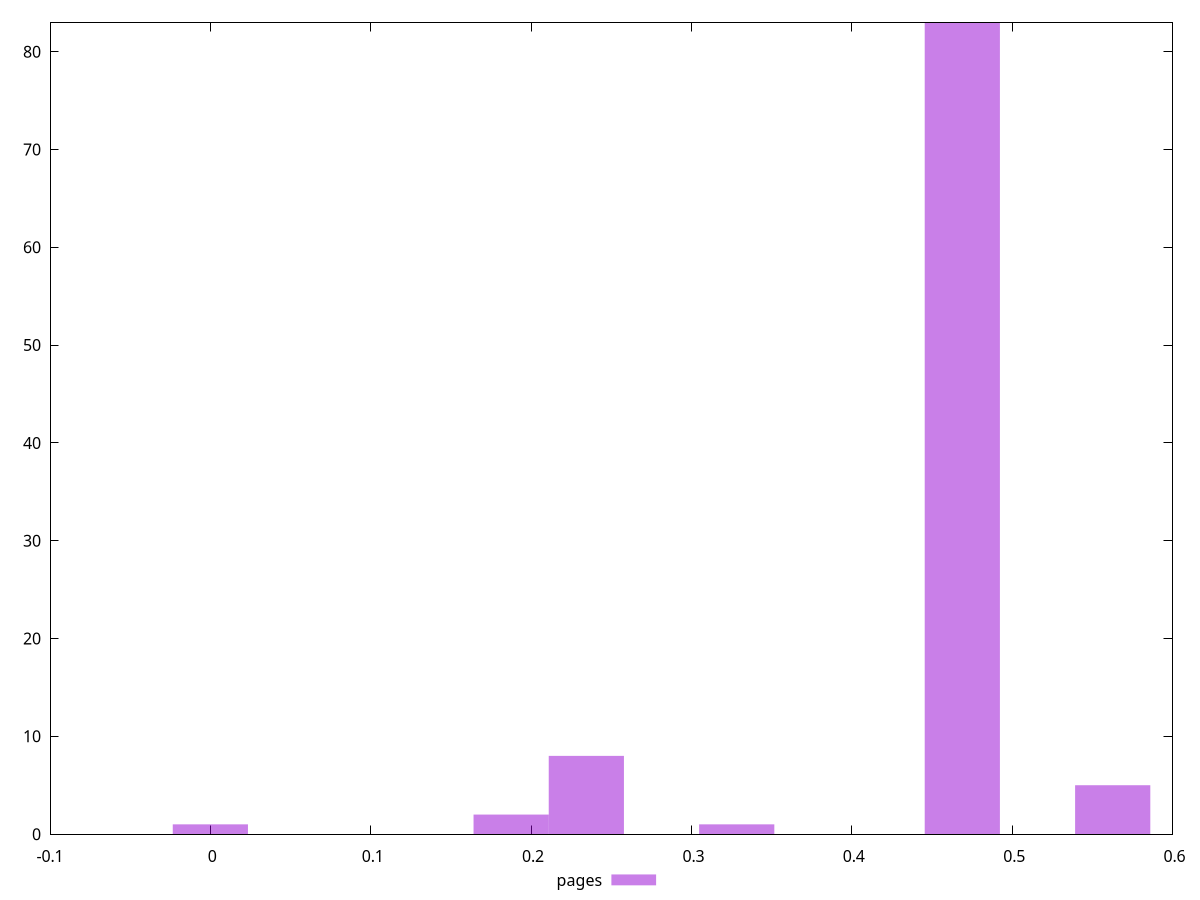 $_pages <<EOF
0.46892786173988144 83
0.23446393086994072 8
0.5627134340878577 5
0 1
0.18757114469595257 2
0.328249503217917 1
EOF
set key outside below
set terminal pngcairo
set output "report_00005_2020-11-02T22-26-11.212Z/cumulative-layout-shift/pages//raw_hist.png"
set yrange [0:83]
set boxwidth 0.04689278617398814
set style fill transparent solid 0.5 noborder
plot $_pages title "pages" with boxes ,